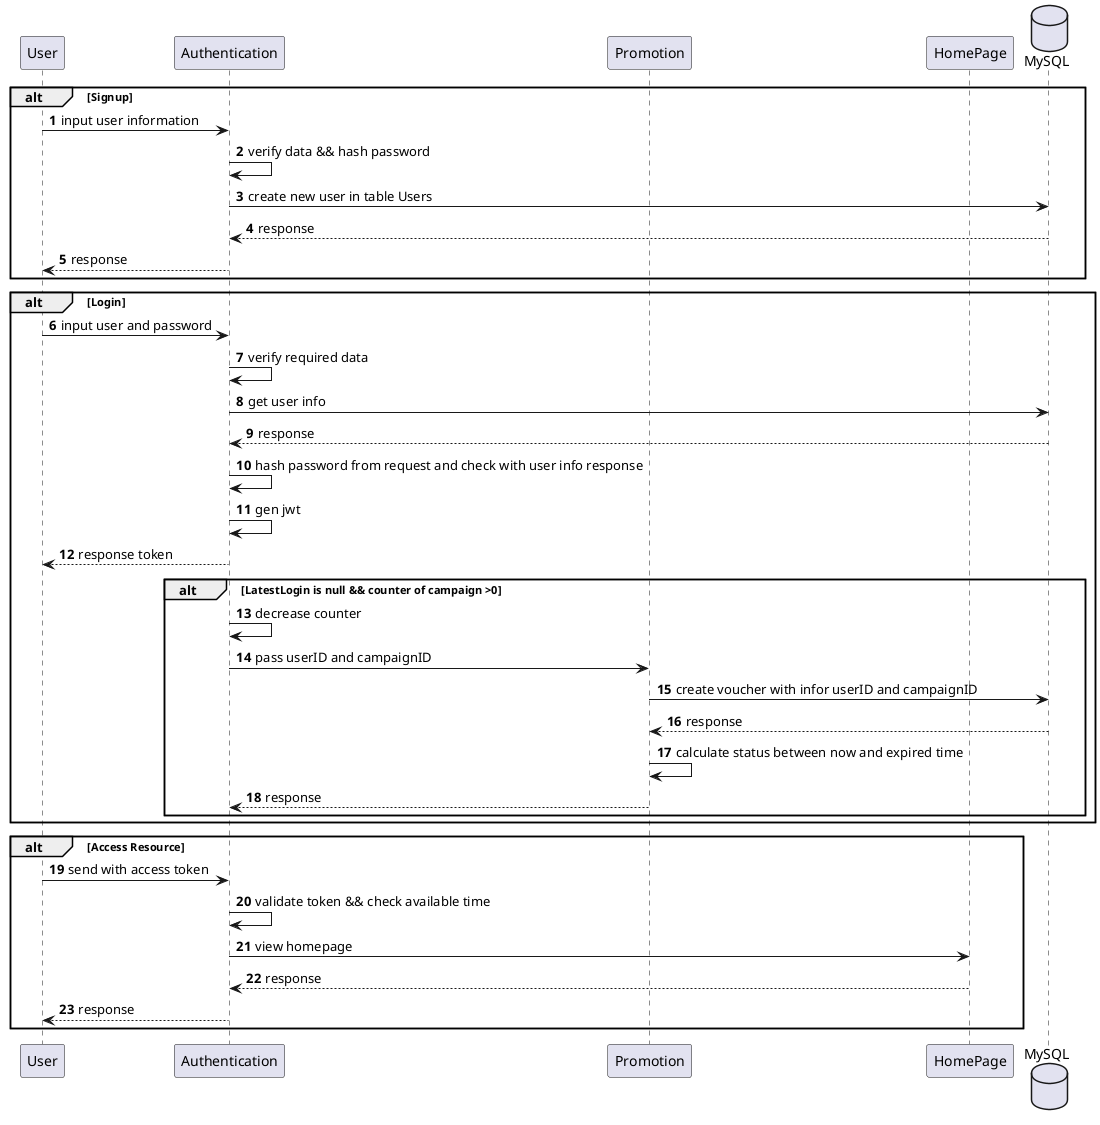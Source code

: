 @startuml
'https://plantuml.com/sequence-diagram

autonumber
participant User as user
participant Authentication as authen
participant Promotion as promo
participant HomePage as hp
database MySQL as db
alt Signup
user -> authen: input user information
authen -> authen: verify data && hash password
authen -> db: create new user in table Users
db --> authen: response
authen --> user: response
end

alt Login
user -> authen: input user and password
authen -> authen: verify required data
authen -> db: get user info
db --> authen: response
authen -> authen: hash password from request and check with user info response
authen -> authen: gen jwt
authen --> user: response token
alt LatestLogin is null && counter of campaign >0
    authen -> authen: decrease counter
    authen -> promo: pass userID and campaignID
    promo -> db: create voucher with infor userID and campaignID
    db --> promo: response
    promo -> promo: calculate status between now and expired time
    promo --> authen: response
end

end

alt Access Resource
    user -> authen: send with access token
    authen -> authen: validate token && check available time
    authen -> hp: view homepage
    hp --> authen: response
    authen --> user: response
end

@enduml